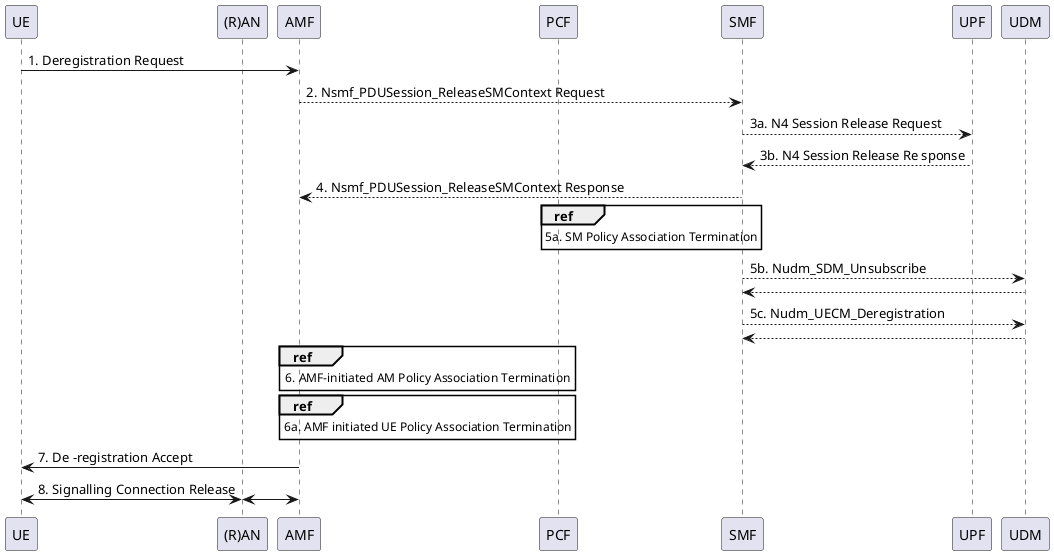 @startuml
!pragma teoz true

participant UE order 1
participant "(R)AN" order 2
participant AMF order 3
participant PCF order 4
participant SMF order 5
participant UPF order 6
participant UDM order 7

UE -> AMF : 1. Deregistration Request
AMF --> SMF : 2. Nsmf_PDUSession_ReleaseSMContext Request
SMF --> UPF : 3a. N4 Session Release Request
UPF --> SMF : 3b. N4 Session Release Re sponse
SMF --> AMF : 4. Nsmf_PDUSession_ReleaseSMContext Response
' SMF <-[#blue]-> PCF : 5a. SM Policy Association Termination
ref over PCF, SMF : 5a. SM Policy Association Termination

SMF --> UDM : 5b. Nudm_SDM_Unsubscribe
UDM --> SMF
SMF --> UDM : 5c. Nudm_UECM_Deregistration
UDM --> SMF
' AMF <-[#blue]-> PCF : 6. AMF-initiated AM Policy Association Termination
' AMF <-[#blue]-> PCF : 6a. AMF initiated UE Policy Association Termination
ref over AMF, PCF : 6. AMF-initiated AM Policy Association Termination
ref over AMF, PCF : 6a. AMF initiated UE Policy Association Termination

AMF -> UE : 7. De -registration Accept
UE <-> "(R)AN" : 8. Signalling Connection Release
& "(R)AN" <-> AMF
@enduml